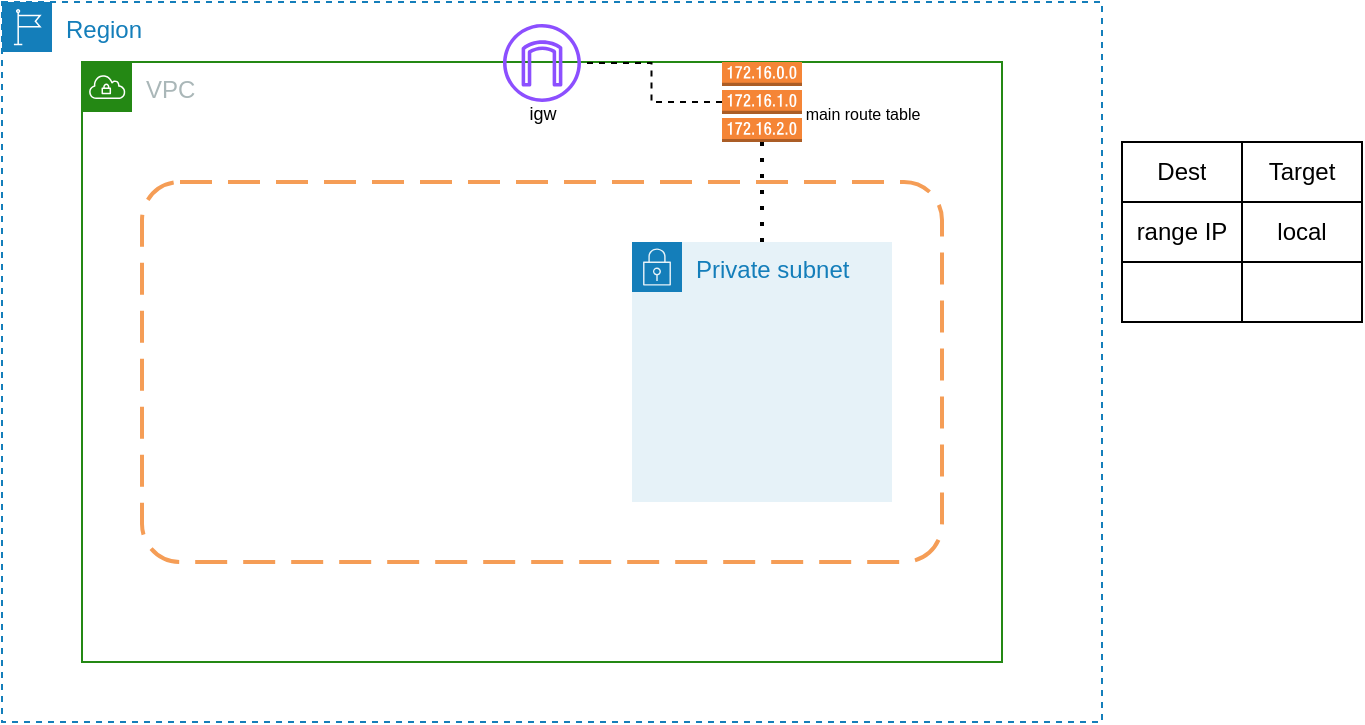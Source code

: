 <mxfile version="22.0.4" type="github">
  <diagram name="Page-1" id="h7wMuHqKb7oHtyUxFovA">
    <mxGraphModel dx="561" dy="378" grid="1" gridSize="10" guides="1" tooltips="1" connect="1" arrows="1" fold="1" page="1" pageScale="1" pageWidth="850" pageHeight="1100" math="0" shadow="0">
      <root>
        <mxCell id="0" />
        <mxCell id="1" parent="0" />
        <mxCell id="GTScB3tyNVSlyI0xP775-8" value="VPC" style="points=[[0,0],[0.25,0],[0.5,0],[0.75,0],[1,0],[1,0.25],[1,0.5],[1,0.75],[1,1],[0.75,1],[0.5,1],[0.25,1],[0,1],[0,0.75],[0,0.5],[0,0.25]];outlineConnect=0;gradientColor=none;html=1;whiteSpace=wrap;fontSize=12;fontStyle=0;container=1;pointerEvents=0;collapsible=0;recursiveResize=0;shape=mxgraph.aws4.group;grIcon=mxgraph.aws4.group_vpc;strokeColor=#248814;fillColor=none;verticalAlign=top;align=left;spacingLeft=30;fontColor=#AAB7B8;dashed=0;" vertex="1" parent="1">
          <mxGeometry x="210" y="350" width="460" height="300" as="geometry" />
        </mxCell>
        <mxCell id="GTScB3tyNVSlyI0xP775-9" value="Region" style="points=[[0,0],[0.25,0],[0.5,0],[0.75,0],[1,0],[1,0.25],[1,0.5],[1,0.75],[1,1],[0.75,1],[0.5,1],[0.25,1],[0,1],[0,0.75],[0,0.5],[0,0.25]];outlineConnect=0;gradientColor=none;html=1;whiteSpace=wrap;fontSize=12;fontStyle=0;container=1;pointerEvents=0;collapsible=0;recursiveResize=0;shape=mxgraph.aws4.group;grIcon=mxgraph.aws4.group_region;strokeColor=#147EBA;fillColor=none;verticalAlign=top;align=left;spacingLeft=30;fontColor=#147EBA;dashed=1;" vertex="1" parent="1">
          <mxGeometry x="170" y="320" width="550" height="360" as="geometry" />
        </mxCell>
        <mxCell id="GTScB3tyNVSlyI0xP775-10" value="" style="rounded=1;arcSize=10;dashed=1;strokeColor=#F59D56;fillColor=none;gradientColor=none;dashPattern=8 4;strokeWidth=2;movable=0;resizable=0;rotatable=0;deletable=0;editable=0;locked=1;connectable=0;" vertex="1" parent="GTScB3tyNVSlyI0xP775-9">
          <mxGeometry x="70" y="90" width="400" height="190" as="geometry" />
        </mxCell>
        <mxCell id="GTScB3tyNVSlyI0xP775-18" style="edgeStyle=orthogonalEdgeStyle;rounded=0;orthogonalLoop=1;jettySize=auto;html=1;exitX=0;exitY=0.5;exitDx=0;exitDy=0;exitPerimeter=0;dashed=1;endArrow=none;endFill=0;" edge="1" parent="GTScB3tyNVSlyI0xP775-9" source="GTScB3tyNVSlyI0xP775-12" target="GTScB3tyNVSlyI0xP775-16">
          <mxGeometry relative="1" as="geometry" />
        </mxCell>
        <mxCell id="GTScB3tyNVSlyI0xP775-12" value="" style="outlineConnect=0;dashed=0;verticalLabelPosition=bottom;verticalAlign=top;align=center;html=1;shape=mxgraph.aws3.route_table;fillColor=#F58536;gradientColor=none;" vertex="1" parent="GTScB3tyNVSlyI0xP775-9">
          <mxGeometry x="360" y="30" width="40" height="40" as="geometry" />
        </mxCell>
        <mxCell id="GTScB3tyNVSlyI0xP775-11" value="Private subnet" style="points=[[0,0],[0.25,0],[0.5,0],[0.75,0],[1,0],[1,0.25],[1,0.5],[1,0.75],[1,1],[0.75,1],[0.5,1],[0.25,1],[0,1],[0,0.75],[0,0.5],[0,0.25]];outlineConnect=0;gradientColor=none;html=1;whiteSpace=wrap;fontSize=12;fontStyle=0;container=1;pointerEvents=0;collapsible=0;recursiveResize=0;shape=mxgraph.aws4.group;grIcon=mxgraph.aws4.group_security_group;grStroke=0;strokeColor=#147EBA;fillColor=#E6F2F8;verticalAlign=top;align=left;spacingLeft=30;fontColor=#147EBA;dashed=0;" vertex="1" parent="GTScB3tyNVSlyI0xP775-9">
          <mxGeometry x="315" y="120" width="130" height="130" as="geometry" />
        </mxCell>
        <mxCell id="GTScB3tyNVSlyI0xP775-14" value="" style="endArrow=none;dashed=1;html=1;dashPattern=1 3;strokeWidth=2;rounded=0;entryX=0.5;entryY=1;entryDx=0;entryDy=0;entryPerimeter=0;" edge="1" parent="GTScB3tyNVSlyI0xP775-9" source="GTScB3tyNVSlyI0xP775-11" target="GTScB3tyNVSlyI0xP775-12">
          <mxGeometry width="50" height="50" relative="1" as="geometry">
            <mxPoint x="330" y="130" as="sourcePoint" />
            <mxPoint x="380" y="80" as="targetPoint" />
          </mxGeometry>
        </mxCell>
        <mxCell id="GTScB3tyNVSlyI0xP775-15" value="&lt;font style=&quot;font-size: 8px;&quot;&gt;main route table&lt;/font&gt;" style="text;html=1;align=center;verticalAlign=middle;resizable=0;points=[];autosize=1;strokeColor=none;fillColor=none;" vertex="1" parent="GTScB3tyNVSlyI0xP775-9">
          <mxGeometry x="390" y="40" width="80" height="30" as="geometry" />
        </mxCell>
        <mxCell id="GTScB3tyNVSlyI0xP775-16" value="" style="sketch=0;outlineConnect=0;fontColor=#232F3E;gradientColor=none;fillColor=#8C4FFF;strokeColor=none;dashed=0;verticalLabelPosition=bottom;verticalAlign=top;align=center;html=1;fontSize=12;fontStyle=0;aspect=fixed;pointerEvents=1;shape=mxgraph.aws4.internet_gateway;" vertex="1" parent="GTScB3tyNVSlyI0xP775-9">
          <mxGeometry x="250.5" y="11" width="39" height="39" as="geometry" />
        </mxCell>
        <mxCell id="GTScB3tyNVSlyI0xP775-17" value="&lt;font style=&quot;font-size: 9px;&quot;&gt;igw&lt;/font&gt;" style="text;html=1;align=center;verticalAlign=middle;resizable=0;points=[];autosize=1;strokeColor=none;fillColor=none;" vertex="1" parent="GTScB3tyNVSlyI0xP775-9">
          <mxGeometry x="250" y="40" width="40" height="30" as="geometry" />
        </mxCell>
        <mxCell id="GTScB3tyNVSlyI0xP775-32" value="" style="shape=table;startSize=0;container=1;collapsible=0;childLayout=tableLayout;" vertex="1" parent="1">
          <mxGeometry x="730" y="390" width="120" height="90" as="geometry" />
        </mxCell>
        <mxCell id="GTScB3tyNVSlyI0xP775-33" value="" style="shape=tableRow;horizontal=0;startSize=0;swimlaneHead=0;swimlaneBody=0;strokeColor=inherit;top=0;left=0;bottom=0;right=0;collapsible=0;dropTarget=0;fillColor=none;points=[[0,0.5],[1,0.5]];portConstraint=eastwest;" vertex="1" parent="GTScB3tyNVSlyI0xP775-32">
          <mxGeometry width="120" height="30" as="geometry" />
        </mxCell>
        <mxCell id="GTScB3tyNVSlyI0xP775-34" value="Dest" style="shape=partialRectangle;html=1;whiteSpace=wrap;connectable=0;strokeColor=inherit;overflow=hidden;fillColor=none;top=0;left=0;bottom=0;right=0;pointerEvents=1;" vertex="1" parent="GTScB3tyNVSlyI0xP775-33">
          <mxGeometry width="60" height="30" as="geometry">
            <mxRectangle width="60" height="30" as="alternateBounds" />
          </mxGeometry>
        </mxCell>
        <mxCell id="GTScB3tyNVSlyI0xP775-35" value="Target" style="shape=partialRectangle;html=1;whiteSpace=wrap;connectable=0;strokeColor=inherit;overflow=hidden;fillColor=none;top=0;left=0;bottom=0;right=0;pointerEvents=1;" vertex="1" parent="GTScB3tyNVSlyI0xP775-33">
          <mxGeometry x="60" width="60" height="30" as="geometry">
            <mxRectangle width="60" height="30" as="alternateBounds" />
          </mxGeometry>
        </mxCell>
        <mxCell id="GTScB3tyNVSlyI0xP775-36" value="" style="shape=tableRow;horizontal=0;startSize=0;swimlaneHead=0;swimlaneBody=0;strokeColor=inherit;top=0;left=0;bottom=0;right=0;collapsible=0;dropTarget=0;fillColor=none;points=[[0,0.5],[1,0.5]];portConstraint=eastwest;" vertex="1" parent="GTScB3tyNVSlyI0xP775-32">
          <mxGeometry y="30" width="120" height="30" as="geometry" />
        </mxCell>
        <mxCell id="GTScB3tyNVSlyI0xP775-37" value="range IP" style="shape=partialRectangle;html=1;whiteSpace=wrap;connectable=0;strokeColor=inherit;overflow=hidden;fillColor=none;top=0;left=0;bottom=0;right=0;pointerEvents=1;" vertex="1" parent="GTScB3tyNVSlyI0xP775-36">
          <mxGeometry width="60" height="30" as="geometry">
            <mxRectangle width="60" height="30" as="alternateBounds" />
          </mxGeometry>
        </mxCell>
        <mxCell id="GTScB3tyNVSlyI0xP775-38" value="local" style="shape=partialRectangle;html=1;whiteSpace=wrap;connectable=0;strokeColor=inherit;overflow=hidden;fillColor=none;top=0;left=0;bottom=0;right=0;pointerEvents=1;" vertex="1" parent="GTScB3tyNVSlyI0xP775-36">
          <mxGeometry x="60" width="60" height="30" as="geometry">
            <mxRectangle width="60" height="30" as="alternateBounds" />
          </mxGeometry>
        </mxCell>
        <mxCell id="GTScB3tyNVSlyI0xP775-39" value="" style="shape=tableRow;horizontal=0;startSize=0;swimlaneHead=0;swimlaneBody=0;strokeColor=inherit;top=0;left=0;bottom=0;right=0;collapsible=0;dropTarget=0;fillColor=none;points=[[0,0.5],[1,0.5]];portConstraint=eastwest;" vertex="1" parent="GTScB3tyNVSlyI0xP775-32">
          <mxGeometry y="60" width="120" height="30" as="geometry" />
        </mxCell>
        <mxCell id="GTScB3tyNVSlyI0xP775-40" value="" style="shape=partialRectangle;html=1;whiteSpace=wrap;connectable=0;strokeColor=inherit;overflow=hidden;fillColor=none;top=0;left=0;bottom=0;right=0;pointerEvents=1;" vertex="1" parent="GTScB3tyNVSlyI0xP775-39">
          <mxGeometry width="60" height="30" as="geometry">
            <mxRectangle width="60" height="30" as="alternateBounds" />
          </mxGeometry>
        </mxCell>
        <mxCell id="GTScB3tyNVSlyI0xP775-41" value="" style="shape=partialRectangle;html=1;whiteSpace=wrap;connectable=0;strokeColor=inherit;overflow=hidden;fillColor=none;top=0;left=0;bottom=0;right=0;pointerEvents=1;" vertex="1" parent="GTScB3tyNVSlyI0xP775-39">
          <mxGeometry x="60" width="60" height="30" as="geometry">
            <mxRectangle width="60" height="30" as="alternateBounds" />
          </mxGeometry>
        </mxCell>
      </root>
    </mxGraphModel>
  </diagram>
</mxfile>
